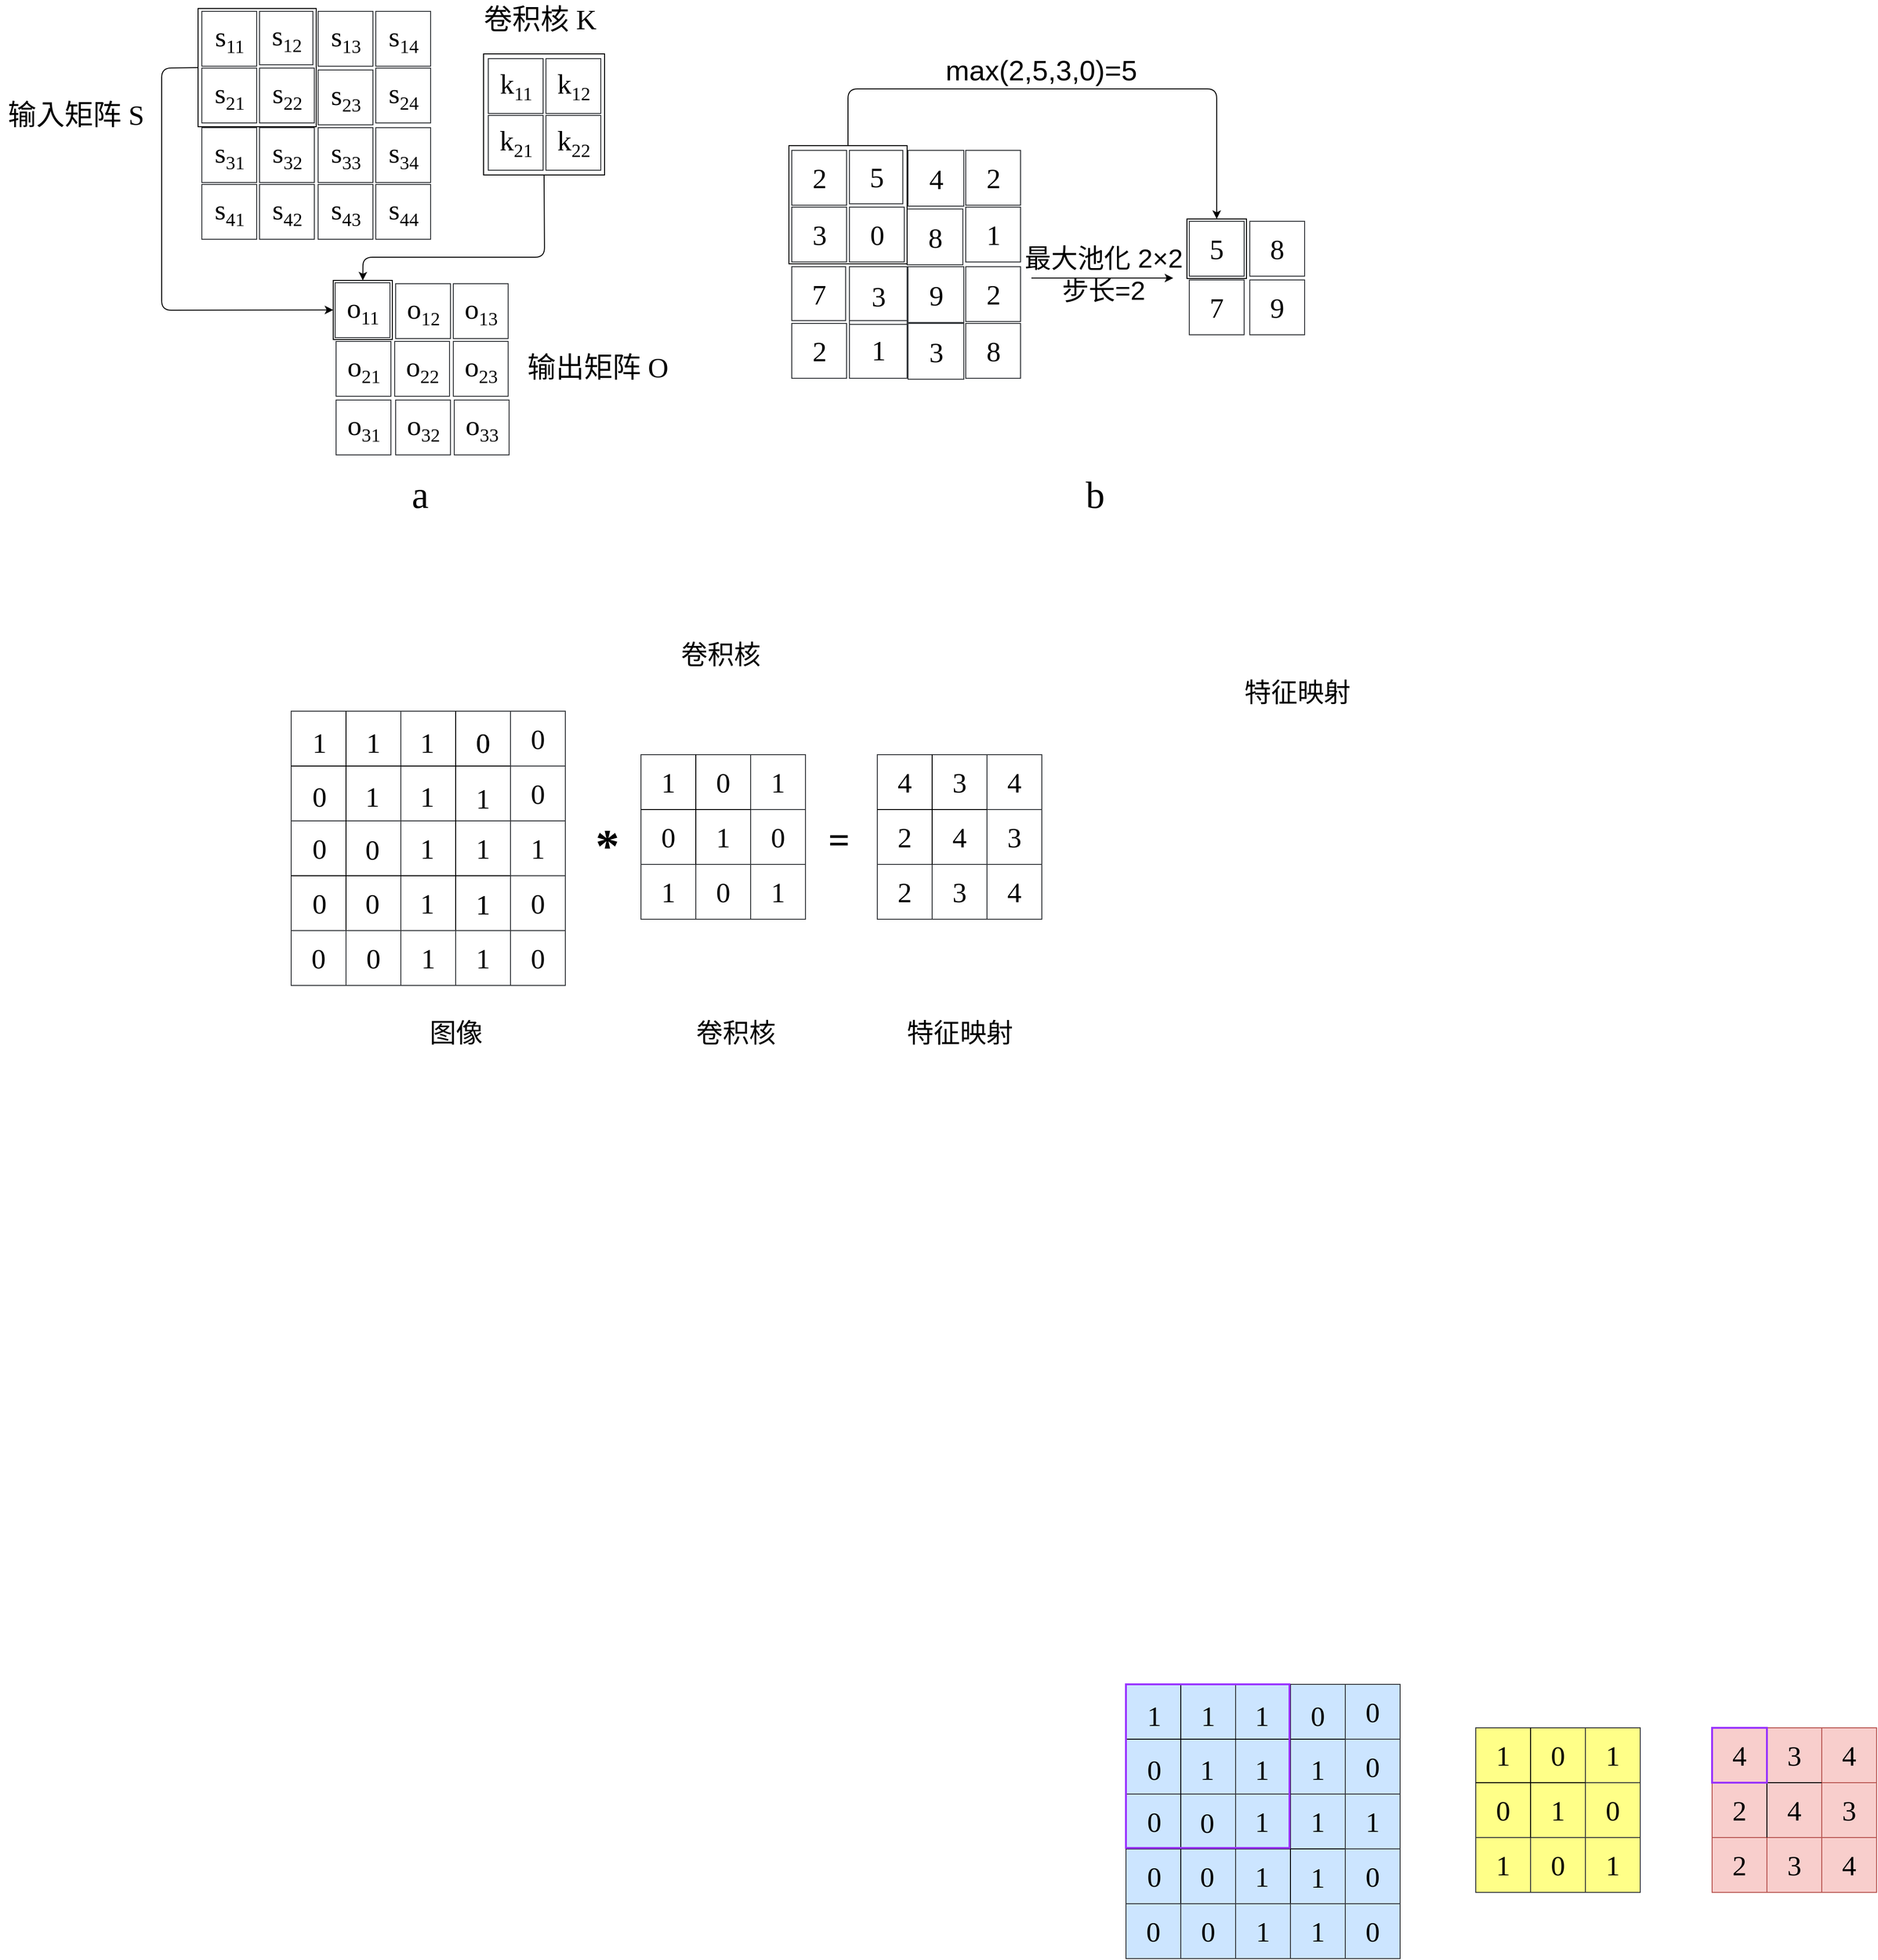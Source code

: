 <mxfile version="12.8.5" type="github">
  <diagram id="JtfpFRSSnTSALHeO8ptM" name="Page-1">
    <mxGraphModel dx="3307" dy="2455" grid="1" gridSize="10" guides="1" tooltips="1" connect="1" arrows="1" fold="1" page="1" pageScale="1" pageWidth="827" pageHeight="1169" math="0" shadow="0">
      <root>
        <mxCell id="0" />
        <mxCell id="1" parent="0" />
        <mxCell id="E94k6uw-H9_ipkAbO5sh-1" value="" style="whiteSpace=wrap;html=1;aspect=fixed;fillColor=#cce5ff;strokeColor=#36393d;fontSize=30;fontFamily=Times New Roman;" parent="1" vertex="1">
          <mxGeometry x="900" y="1029" width="116" height="116" as="geometry" />
        </mxCell>
        <mxCell id="E94k6uw-H9_ipkAbO5sh-2" value="" style="whiteSpace=wrap;html=1;aspect=fixed;fillColor=#cce5ff;strokeColor=#36393d;fontSize=30;fontFamily=Times New Roman;" parent="1" vertex="1">
          <mxGeometry x="1016" y="1029" width="116" height="116" as="geometry" />
        </mxCell>
        <mxCell id="E94k6uw-H9_ipkAbO5sh-3" value="" style="whiteSpace=wrap;html=1;aspect=fixed;fillColor=#cce5ff;strokeColor=#36393d;fontSize=30;fontFamily=Times New Roman;" parent="1" vertex="1">
          <mxGeometry x="900" y="1145" width="116" height="116" as="geometry" />
        </mxCell>
        <mxCell id="E94k6uw-H9_ipkAbO5sh-4" value="" style="whiteSpace=wrap;html=1;aspect=fixed;fillColor=#cce5ff;strokeColor=#36393d;fontSize=30;fontFamily=Times New Roman;" parent="1" vertex="1">
          <mxGeometry x="1016" y="1145" width="116" height="116" as="geometry" />
        </mxCell>
        <mxCell id="E94k6uw-H9_ipkAbO5sh-5" value="" style="endArrow=none;html=1;entryX=0;entryY=0.5;entryDx=0;entryDy=0;exitX=1;exitY=0.5;exitDx=0;exitDy=0;fontSize=30;fontFamily=Times New Roman;" parent="1" source="E94k6uw-H9_ipkAbO5sh-2" target="E94k6uw-H9_ipkAbO5sh-1" edge="1">
          <mxGeometry width="50" height="50" relative="1" as="geometry">
            <mxPoint x="730" y="1216" as="sourcePoint" />
            <mxPoint x="838" y="1165" as="targetPoint" />
          </mxGeometry>
        </mxCell>
        <mxCell id="E94k6uw-H9_ipkAbO5sh-6" value="" style="endArrow=none;html=1;entryX=0;entryY=0.5;entryDx=0;entryDy=0;exitX=1;exitY=0.5;exitDx=0;exitDy=0;fontSize=30;fontFamily=Times New Roman;" parent="1" source="E94k6uw-H9_ipkAbO5sh-4" target="E94k6uw-H9_ipkAbO5sh-3" edge="1">
          <mxGeometry width="50" height="50" relative="1" as="geometry">
            <mxPoint x="760" y="1305" as="sourcePoint" />
            <mxPoint x="840" y="1225" as="targetPoint" />
          </mxGeometry>
        </mxCell>
        <mxCell id="E94k6uw-H9_ipkAbO5sh-7" value="" style="endArrow=none;html=1;entryX=0.5;entryY=0;entryDx=0;entryDy=0;exitX=0.5;exitY=1;exitDx=0;exitDy=0;fontSize=30;fontFamily=Times New Roman;" parent="1" source="E94k6uw-H9_ipkAbO5sh-3" target="E94k6uw-H9_ipkAbO5sh-1" edge="1">
          <mxGeometry width="50" height="50" relative="1" as="geometry">
            <mxPoint x="690" y="1305" as="sourcePoint" />
            <mxPoint x="740" y="1255" as="targetPoint" />
          </mxGeometry>
        </mxCell>
        <mxCell id="E94k6uw-H9_ipkAbO5sh-8" value="" style="endArrow=none;html=1;entryX=0.5;entryY=0;entryDx=0;entryDy=0;exitX=0.5;exitY=1;exitDx=0;exitDy=0;fontSize=30;fontFamily=Times New Roman;" parent="1" source="E94k6uw-H9_ipkAbO5sh-4" target="E94k6uw-H9_ipkAbO5sh-2" edge="1">
          <mxGeometry width="50" height="50" relative="1" as="geometry">
            <mxPoint x="780" y="1405" as="sourcePoint" />
            <mxPoint x="830" y="1355" as="targetPoint" />
          </mxGeometry>
        </mxCell>
        <mxCell id="E94k6uw-H9_ipkAbO5sh-9" value="&lt;font style=&quot;font-size: 30px;&quot;&gt;1&lt;/font&gt;" style="text;html=1;strokeColor=none;fillColor=none;align=center;verticalAlign=middle;whiteSpace=wrap;rounded=0;fontSize=30;fontFamily=Times New Roman;" parent="1" vertex="1">
          <mxGeometry x="910" y="1045" width="40" height="34" as="geometry" />
        </mxCell>
        <mxCell id="E94k6uw-H9_ipkAbO5sh-10" value="&lt;font style=&quot;font-size: 30px;&quot;&gt;1&lt;/font&gt;" style="text;html=1;strokeColor=none;fillColor=none;align=center;verticalAlign=middle;whiteSpace=wrap;rounded=0;fontSize=30;fontFamily=Times New Roman;" parent="1" vertex="1">
          <mxGeometry x="967" y="1045" width="40" height="34" as="geometry" />
        </mxCell>
        <mxCell id="E94k6uw-H9_ipkAbO5sh-11" value="&lt;font style=&quot;font-size: 30px;&quot;&gt;1&lt;/font&gt;" style="text;html=1;strokeColor=none;fillColor=none;align=center;verticalAlign=middle;whiteSpace=wrap;rounded=0;fontSize=30;fontFamily=Times New Roman;" parent="1" vertex="1">
          <mxGeometry x="1024" y="1045" width="40" height="34" as="geometry" />
        </mxCell>
        <mxCell id="E94k6uw-H9_ipkAbO5sh-12" value="&lt;font style=&quot;font-size: 30px;&quot;&gt;0&lt;/font&gt;" style="text;html=1;strokeColor=none;fillColor=none;align=center;verticalAlign=middle;whiteSpace=wrap;rounded=0;fontSize=30;fontFamily=Times New Roman;" parent="1" vertex="1">
          <mxGeometry x="1083" y="1045" width="40" height="34" as="geometry" />
        </mxCell>
        <mxCell id="E94k6uw-H9_ipkAbO5sh-13" value="&lt;font style=&quot;font-size: 30px;&quot;&gt;0&lt;/font&gt;" style="text;html=1;strokeColor=none;fillColor=none;align=center;verticalAlign=middle;whiteSpace=wrap;rounded=0;fontSize=30;fontFamily=Times New Roman;" parent="1" vertex="1">
          <mxGeometry x="910" y="1102" width="40" height="34" as="geometry" />
        </mxCell>
        <mxCell id="E94k6uw-H9_ipkAbO5sh-14" value="&lt;font style=&quot;font-size: 30px;&quot;&gt;1&lt;/font&gt;" style="text;html=1;strokeColor=none;fillColor=none;align=center;verticalAlign=middle;whiteSpace=wrap;rounded=0;fontSize=30;fontFamily=Times New Roman;" parent="1" vertex="1">
          <mxGeometry x="966" y="1102" width="40" height="34" as="geometry" />
        </mxCell>
        <mxCell id="E94k6uw-H9_ipkAbO5sh-15" value="&lt;font style=&quot;font-size: 30px;&quot;&gt;1&lt;/font&gt;" style="text;html=1;strokeColor=none;fillColor=none;align=center;verticalAlign=middle;whiteSpace=wrap;rounded=0;fontSize=30;fontFamily=Times New Roman;" parent="1" vertex="1">
          <mxGeometry x="1024" y="1102" width="40" height="34" as="geometry" />
        </mxCell>
        <mxCell id="E94k6uw-H9_ipkAbO5sh-16" value="&lt;font style=&quot;font-size: 30px;&quot;&gt;0&lt;/font&gt;" style="text;html=1;strokeColor=none;fillColor=none;align=center;verticalAlign=middle;whiteSpace=wrap;rounded=0;fontSize=30;fontFamily=Times New Roman;" parent="1" vertex="1">
          <mxGeometry x="910" y="1157" width="40" height="34" as="geometry" />
        </mxCell>
        <mxCell id="E94k6uw-H9_ipkAbO5sh-17" value="&lt;font style=&quot;font-size: 30px;&quot;&gt;0&lt;/font&gt;" style="text;html=1;strokeColor=none;fillColor=none;align=center;verticalAlign=middle;whiteSpace=wrap;rounded=0;fontSize=30;fontFamily=Times New Roman;" parent="1" vertex="1">
          <mxGeometry x="966" y="1158" width="40" height="34" as="geometry" />
        </mxCell>
        <mxCell id="E94k6uw-H9_ipkAbO5sh-18" value="&lt;font style=&quot;font-size: 30px;&quot;&gt;1&lt;/font&gt;" style="text;html=1;strokeColor=none;fillColor=none;align=center;verticalAlign=middle;whiteSpace=wrap;rounded=0;fontSize=30;fontFamily=Times New Roman;" parent="1" vertex="1">
          <mxGeometry x="1024" y="1157" width="40" height="34" as="geometry" />
        </mxCell>
        <mxCell id="E94k6uw-H9_ipkAbO5sh-19" value="&lt;font style=&quot;font-size: 30px;&quot;&gt;1&lt;/font&gt;" style="text;html=1;strokeColor=none;fillColor=none;align=center;verticalAlign=middle;whiteSpace=wrap;rounded=0;fontSize=30;fontFamily=Times New Roman;" parent="1" vertex="1">
          <mxGeometry x="1083" y="1157" width="40" height="34" as="geometry" />
        </mxCell>
        <mxCell id="E94k6uw-H9_ipkAbO5sh-20" value="&lt;font style=&quot;font-size: 30px;&quot;&gt;0&lt;/font&gt;" style="text;html=1;strokeColor=none;fillColor=none;align=center;verticalAlign=middle;whiteSpace=wrap;rounded=0;fontSize=30;fontFamily=Times New Roman;" parent="1" vertex="1">
          <mxGeometry x="910" y="1215" width="40" height="34" as="geometry" />
        </mxCell>
        <mxCell id="E94k6uw-H9_ipkAbO5sh-21" value="&lt;font style=&quot;font-size: 30px;&quot;&gt;0&lt;/font&gt;" style="text;html=1;strokeColor=none;fillColor=none;align=center;verticalAlign=middle;whiteSpace=wrap;rounded=0;fontSize=30;fontFamily=Times New Roman;" parent="1" vertex="1">
          <mxGeometry x="966" y="1215" width="40" height="34" as="geometry" />
        </mxCell>
        <mxCell id="E94k6uw-H9_ipkAbO5sh-22" value="&lt;font style=&quot;font-size: 30px;&quot;&gt;1&lt;/font&gt;" style="text;html=1;strokeColor=none;fillColor=none;align=center;verticalAlign=middle;whiteSpace=wrap;rounded=0;fontSize=30;fontFamily=Times New Roman;" parent="1" vertex="1">
          <mxGeometry x="1024" y="1215" width="40" height="34" as="geometry" />
        </mxCell>
        <mxCell id="E94k6uw-H9_ipkAbO5sh-23" value="&lt;font style=&quot;font-size: 30px;&quot;&gt;1&lt;/font&gt;" style="text;html=1;strokeColor=none;fillColor=none;align=center;verticalAlign=middle;whiteSpace=wrap;rounded=0;fontSize=30;fontFamily=Times New Roman;" parent="1" vertex="1">
          <mxGeometry x="1083" y="1216" width="40" height="34" as="geometry" />
        </mxCell>
        <mxCell id="E94k6uw-H9_ipkAbO5sh-24" value="&lt;font style=&quot;font-size: 30px;&quot;&gt;1&lt;/font&gt;" style="text;html=1;strokeColor=none;fillColor=none;align=center;verticalAlign=middle;whiteSpace=wrap;rounded=0;fontSize=30;fontFamily=Times New Roman;" parent="1" vertex="1">
          <mxGeometry x="1083" y="1102" width="40" height="34" as="geometry" />
        </mxCell>
        <mxCell id="E94k6uw-H9_ipkAbO5sh-73" value="0" style="whiteSpace=wrap;html=1;aspect=fixed;fillColor=#cce5ff;strokeColor=#36393d;fontSize=30;fontFamily=Times New Roman;" parent="1" vertex="1">
          <mxGeometry x="1132" y="1029" width="58" height="58" as="geometry" />
        </mxCell>
        <mxCell id="E94k6uw-H9_ipkAbO5sh-74" value="0" style="whiteSpace=wrap;html=1;aspect=fixed;fillColor=#cce5ff;strokeColor=#36393d;fontSize=30;fontFamily=Times New Roman;" parent="1" vertex="1">
          <mxGeometry x="1132" y="1087" width="58" height="58" as="geometry" />
        </mxCell>
        <mxCell id="E94k6uw-H9_ipkAbO5sh-75" value="1" style="whiteSpace=wrap;html=1;aspect=fixed;fillColor=#cce5ff;strokeColor=#36393d;fontSize=30;fontFamily=Times New Roman;" parent="1" vertex="1">
          <mxGeometry x="1132" y="1145" width="58" height="58" as="geometry" />
        </mxCell>
        <mxCell id="E94k6uw-H9_ipkAbO5sh-76" value="0" style="whiteSpace=wrap;html=1;aspect=fixed;fillColor=#cce5ff;strokeColor=#36393d;fontSize=30;fontFamily=Times New Roman;" parent="1" vertex="1">
          <mxGeometry x="1132" y="1203" width="58" height="58" as="geometry" />
        </mxCell>
        <mxCell id="E94k6uw-H9_ipkAbO5sh-77" value="0" style="whiteSpace=wrap;html=1;aspect=fixed;fillColor=#cce5ff;strokeColor=#36393d;fontSize=30;fontFamily=Times New Roman;" parent="1" vertex="1">
          <mxGeometry x="900" y="1261" width="58" height="58" as="geometry" />
        </mxCell>
        <mxCell id="E94k6uw-H9_ipkAbO5sh-78" value="0" style="whiteSpace=wrap;html=1;aspect=fixed;fillColor=#cce5ff;strokeColor=#36393d;fontSize=30;fontFamily=Times New Roman;" parent="1" vertex="1">
          <mxGeometry x="958" y="1261" width="58" height="58" as="geometry" />
        </mxCell>
        <mxCell id="E94k6uw-H9_ipkAbO5sh-79" value="1" style="whiteSpace=wrap;html=1;aspect=fixed;fillColor=#cce5ff;strokeColor=#36393d;fontSize=30;fontFamily=Times New Roman;" parent="1" vertex="1">
          <mxGeometry x="1016" y="1261" width="58" height="58" as="geometry" />
        </mxCell>
        <mxCell id="E94k6uw-H9_ipkAbO5sh-80" value="1" style="whiteSpace=wrap;html=1;aspect=fixed;fillColor=#cce5ff;strokeColor=#36393d;fontSize=30;fontFamily=Times New Roman;" parent="1" vertex="1">
          <mxGeometry x="1074" y="1261" width="58" height="58" as="geometry" />
        </mxCell>
        <mxCell id="E94k6uw-H9_ipkAbO5sh-81" value="0" style="whiteSpace=wrap;html=1;aspect=fixed;fillColor=#cce5ff;strokeColor=#36393d;fontSize=30;fontFamily=Times New Roman;" parent="1" vertex="1">
          <mxGeometry x="1132" y="1261" width="58" height="58" as="geometry" />
        </mxCell>
        <mxCell id="E94k6uw-H9_ipkAbO5sh-83" value="" style="whiteSpace=wrap;html=1;aspect=fixed;fillColor=#ffff88;strokeColor=#36393d;fontSize=30;fontFamily=Times New Roman;" parent="1" vertex="1">
          <mxGeometry x="1270" y="1075" width="116" height="116" as="geometry" />
        </mxCell>
        <mxCell id="E94k6uw-H9_ipkAbO5sh-88" value="1" style="whiteSpace=wrap;html=1;aspect=fixed;fillColor=#ffff88;strokeColor=#36393d;fontSize=30;fontFamily=Times New Roman;" parent="1" vertex="1">
          <mxGeometry x="1386" y="1075" width="58" height="58" as="geometry" />
        </mxCell>
        <mxCell id="E94k6uw-H9_ipkAbO5sh-89" value="0" style="whiteSpace=wrap;html=1;aspect=fixed;fillColor=#ffff88;strokeColor=#36393d;fontSize=30;fontFamily=Times New Roman;" parent="1" vertex="1">
          <mxGeometry x="1386" y="1133" width="58" height="58" as="geometry" />
        </mxCell>
        <mxCell id="E94k6uw-H9_ipkAbO5sh-90" value="1" style="whiteSpace=wrap;html=1;aspect=fixed;fillColor=#ffff88;strokeColor=#36393d;fontSize=30;fontFamily=Times New Roman;" parent="1" vertex="1">
          <mxGeometry x="1270" y="1191" width="58" height="58" as="geometry" />
        </mxCell>
        <mxCell id="E94k6uw-H9_ipkAbO5sh-91" value="0" style="whiteSpace=wrap;html=1;aspect=fixed;fillColor=#ffff88;strokeColor=#36393d;fontSize=30;fontFamily=Times New Roman;" parent="1" vertex="1">
          <mxGeometry x="1328" y="1191" width="58" height="58" as="geometry" />
        </mxCell>
        <mxCell id="E94k6uw-H9_ipkAbO5sh-92" value="1" style="whiteSpace=wrap;html=1;aspect=fixed;fillColor=#ffff88;strokeColor=#36393d;fontSize=30;fontFamily=Times New Roman;" parent="1" vertex="1">
          <mxGeometry x="1386" y="1191" width="58" height="58" as="geometry" />
        </mxCell>
        <mxCell id="E94k6uw-H9_ipkAbO5sh-93" value="" style="endArrow=none;html=1;fontSize=30;exitX=0;exitY=0.5;exitDx=0;exitDy=0;entryX=1;entryY=0.5;entryDx=0;entryDy=0;fontFamily=Times New Roman;" parent="1" source="E94k6uw-H9_ipkAbO5sh-83" target="E94k6uw-H9_ipkAbO5sh-83" edge="1">
          <mxGeometry width="50" height="50" relative="1" as="geometry">
            <mxPoint x="1310" y="1037" as="sourcePoint" />
            <mxPoint x="1360" y="987" as="targetPoint" />
          </mxGeometry>
        </mxCell>
        <mxCell id="E94k6uw-H9_ipkAbO5sh-94" value="" style="endArrow=none;html=1;fontSize=30;exitX=0.5;exitY=0;exitDx=0;exitDy=0;entryX=0.5;entryY=1;entryDx=0;entryDy=0;fontFamily=Times New Roman;" parent="1" source="E94k6uw-H9_ipkAbO5sh-83" target="E94k6uw-H9_ipkAbO5sh-83" edge="1">
          <mxGeometry width="50" height="50" relative="1" as="geometry">
            <mxPoint x="1310" y="1017" as="sourcePoint" />
            <mxPoint x="1360" y="967" as="targetPoint" />
          </mxGeometry>
        </mxCell>
        <mxCell id="E94k6uw-H9_ipkAbO5sh-95" value="1" style="text;html=1;strokeColor=none;fillColor=none;align=center;verticalAlign=middle;whiteSpace=wrap;rounded=0;fontSize=30;fontFamily=Times New Roman;" parent="1" vertex="1">
          <mxGeometry x="1279" y="1094" width="40" height="20" as="geometry" />
        </mxCell>
        <mxCell id="E94k6uw-H9_ipkAbO5sh-96" value="0" style="text;html=1;strokeColor=none;fillColor=none;align=center;verticalAlign=middle;whiteSpace=wrap;rounded=0;fontSize=30;fontFamily=Times New Roman;" parent="1" vertex="1">
          <mxGeometry x="1337" y="1094" width="40" height="20" as="geometry" />
        </mxCell>
        <mxCell id="E94k6uw-H9_ipkAbO5sh-97" value="0" style="text;html=1;strokeColor=none;fillColor=none;align=center;verticalAlign=middle;whiteSpace=wrap;rounded=0;fontSize=30;fontFamily=Times New Roman;" parent="1" vertex="1">
          <mxGeometry x="1279" y="1152" width="40" height="20" as="geometry" />
        </mxCell>
        <mxCell id="E94k6uw-H9_ipkAbO5sh-98" value="1" style="text;html=1;strokeColor=none;fillColor=none;align=center;verticalAlign=middle;whiteSpace=wrap;rounded=0;fontSize=30;fontFamily=Times New Roman;" parent="1" vertex="1">
          <mxGeometry x="1337" y="1152" width="40" height="20" as="geometry" />
        </mxCell>
        <mxCell id="E94k6uw-H9_ipkAbO5sh-99" value="" style="whiteSpace=wrap;html=1;aspect=fixed;fillColor=#f8cecc;strokeColor=#b85450;fontSize=30;fontFamily=Times New Roman;" parent="1" vertex="1">
          <mxGeometry x="1520" y="1075" width="116" height="116" as="geometry" />
        </mxCell>
        <mxCell id="E94k6uw-H9_ipkAbO5sh-100" value="4" style="whiteSpace=wrap;html=1;aspect=fixed;fillColor=#f8cecc;strokeColor=#b85450;fontSize=30;fontFamily=Times New Roman;" parent="1" vertex="1">
          <mxGeometry x="1636" y="1075" width="58" height="58" as="geometry" />
        </mxCell>
        <mxCell id="E94k6uw-H9_ipkAbO5sh-101" value="3" style="whiteSpace=wrap;html=1;aspect=fixed;fillColor=#f8cecc;strokeColor=#b85450;fontSize=30;fontFamily=Times New Roman;" parent="1" vertex="1">
          <mxGeometry x="1636" y="1133" width="58" height="58" as="geometry" />
        </mxCell>
        <mxCell id="E94k6uw-H9_ipkAbO5sh-102" value="2" style="whiteSpace=wrap;html=1;aspect=fixed;fillColor=#f8cecc;strokeColor=#b85450;fontSize=30;fontFamily=Times New Roman;" parent="1" vertex="1">
          <mxGeometry x="1520" y="1191" width="58" height="58" as="geometry" />
        </mxCell>
        <mxCell id="E94k6uw-H9_ipkAbO5sh-103" value="3" style="whiteSpace=wrap;html=1;aspect=fixed;fillColor=#f8cecc;strokeColor=#b85450;fontSize=30;fontFamily=Times New Roman;" parent="1" vertex="1">
          <mxGeometry x="1578" y="1191" width="58" height="58" as="geometry" />
        </mxCell>
        <mxCell id="E94k6uw-H9_ipkAbO5sh-104" value="4" style="whiteSpace=wrap;html=1;aspect=fixed;fillColor=#f8cecc;strokeColor=#b85450;fontSize=30;fontFamily=Times New Roman;" parent="1" vertex="1">
          <mxGeometry x="1636" y="1191" width="58" height="58" as="geometry" />
        </mxCell>
        <mxCell id="E94k6uw-H9_ipkAbO5sh-105" value="" style="endArrow=none;html=1;fontSize=30;exitX=0;exitY=0.5;exitDx=0;exitDy=0;entryX=1;entryY=0.5;entryDx=0;entryDy=0;fontFamily=Times New Roman;" parent="1" source="E94k6uw-H9_ipkAbO5sh-99" target="E94k6uw-H9_ipkAbO5sh-99" edge="1">
          <mxGeometry width="50" height="50" relative="1" as="geometry">
            <mxPoint x="1560" y="1037" as="sourcePoint" />
            <mxPoint x="1610" y="987" as="targetPoint" />
          </mxGeometry>
        </mxCell>
        <mxCell id="E94k6uw-H9_ipkAbO5sh-106" value="" style="endArrow=none;html=1;fontSize=30;exitX=0.5;exitY=0;exitDx=0;exitDy=0;entryX=0.5;entryY=1;entryDx=0;entryDy=0;fontFamily=Times New Roman;" parent="1" source="E94k6uw-H9_ipkAbO5sh-99" target="E94k6uw-H9_ipkAbO5sh-99" edge="1">
          <mxGeometry width="50" height="50" relative="1" as="geometry">
            <mxPoint x="1560" y="1017" as="sourcePoint" />
            <mxPoint x="1610" y="967" as="targetPoint" />
          </mxGeometry>
        </mxCell>
        <mxCell id="E94k6uw-H9_ipkAbO5sh-107" value="4" style="text;html=1;strokeColor=none;fillColor=none;align=center;verticalAlign=middle;whiteSpace=wrap;rounded=0;fontSize=30;fontFamily=Times New Roman;" parent="1" vertex="1">
          <mxGeometry x="1529" y="1094" width="40" height="20" as="geometry" />
        </mxCell>
        <mxCell id="E94k6uw-H9_ipkAbO5sh-108" value="3" style="text;html=1;strokeColor=none;fillColor=none;align=center;verticalAlign=middle;whiteSpace=wrap;rounded=0;fontSize=30;fontFamily=Times New Roman;" parent="1" vertex="1">
          <mxGeometry x="1587" y="1094" width="40" height="20" as="geometry" />
        </mxCell>
        <mxCell id="E94k6uw-H9_ipkAbO5sh-109" value="2" style="text;html=1;strokeColor=none;fillColor=none;align=center;verticalAlign=middle;whiteSpace=wrap;rounded=0;fontSize=30;fontFamily=Times New Roman;" parent="1" vertex="1">
          <mxGeometry x="1529" y="1152" width="40" height="20" as="geometry" />
        </mxCell>
        <mxCell id="E94k6uw-H9_ipkAbO5sh-110" value="4" style="text;html=1;strokeColor=none;fillColor=none;align=center;verticalAlign=middle;whiteSpace=wrap;rounded=0;fontSize=30;fontFamily=Times New Roman;" parent="1" vertex="1">
          <mxGeometry x="1587" y="1152" width="40" height="20" as="geometry" />
        </mxCell>
        <mxCell id="E94k6uw-H9_ipkAbO5sh-111" value="" style="whiteSpace=wrap;html=1;aspect=fixed;fontSize=30;fillColor=none;strokeColor=#9933FF;rounded=0;shadow=0;glass=0;comic=0;strokeWidth=2;fontFamily=Times New Roman;" parent="1" vertex="1">
          <mxGeometry x="900" y="1029" width="173" height="173" as="geometry" />
        </mxCell>
        <mxCell id="E94k6uw-H9_ipkAbO5sh-112" value="" style="whiteSpace=wrap;html=1;aspect=fixed;strokeColor=#9933FF;fillColor=none;fontSize=30;strokeWidth=2;fontFamily=Times New Roman;" parent="1" vertex="1">
          <mxGeometry x="1520" y="1075" width="58" height="58" as="geometry" />
        </mxCell>
        <mxCell id="FGZM0DmefXxOjNKaWH-8-1" value="" style="whiteSpace=wrap;html=1;aspect=fixed;fillColor=none;strokeColor=#36393d;fontSize=30;fontFamily=Times New Roman;" parent="1" vertex="1">
          <mxGeometry x="17" width="116" height="116" as="geometry" />
        </mxCell>
        <mxCell id="FGZM0DmefXxOjNKaWH-8-2" value="" style="whiteSpace=wrap;html=1;aspect=fixed;fillColor=none;strokeColor=#36393d;fontSize=30;fontFamily=Times New Roman;" parent="1" vertex="1">
          <mxGeometry x="133" width="116" height="116" as="geometry" />
        </mxCell>
        <mxCell id="FGZM0DmefXxOjNKaWH-8-3" value="" style="whiteSpace=wrap;html=1;aspect=fixed;fillColor=none;strokeColor=#36393d;fontSize=30;fontFamily=Times New Roman;" parent="1" vertex="1">
          <mxGeometry x="17" y="116" width="116" height="116" as="geometry" />
        </mxCell>
        <mxCell id="FGZM0DmefXxOjNKaWH-8-4" value="" style="whiteSpace=wrap;html=1;aspect=fixed;fillColor=none;strokeColor=#36393d;fontSize=30;fontFamily=Times New Roman;" parent="1" vertex="1">
          <mxGeometry x="133" y="116" width="116" height="116" as="geometry" />
        </mxCell>
        <mxCell id="FGZM0DmefXxOjNKaWH-8-5" value="" style="endArrow=none;html=1;entryX=0;entryY=0.5;entryDx=0;entryDy=0;exitX=1;exitY=0.5;exitDx=0;exitDy=0;fontSize=30;fontFamily=Times New Roman;" parent="1" source="FGZM0DmefXxOjNKaWH-8-2" target="FGZM0DmefXxOjNKaWH-8-1" edge="1">
          <mxGeometry width="50" height="50" relative="1" as="geometry">
            <mxPoint x="-153" y="187" as="sourcePoint" />
            <mxPoint x="-45" y="136" as="targetPoint" />
          </mxGeometry>
        </mxCell>
        <mxCell id="FGZM0DmefXxOjNKaWH-8-6" value="" style="endArrow=none;html=1;entryX=0;entryY=0.5;entryDx=0;entryDy=0;exitX=1;exitY=0.5;exitDx=0;exitDy=0;fontSize=30;fontFamily=Times New Roman;" parent="1" source="FGZM0DmefXxOjNKaWH-8-4" target="FGZM0DmefXxOjNKaWH-8-3" edge="1">
          <mxGeometry width="50" height="50" relative="1" as="geometry">
            <mxPoint x="-123" y="276" as="sourcePoint" />
            <mxPoint x="-43" y="196" as="targetPoint" />
          </mxGeometry>
        </mxCell>
        <mxCell id="FGZM0DmefXxOjNKaWH-8-7" value="" style="endArrow=none;html=1;entryX=0.5;entryY=0;entryDx=0;entryDy=0;exitX=0.5;exitY=1;exitDx=0;exitDy=0;fontSize=30;fontFamily=Times New Roman;" parent="1" source="FGZM0DmefXxOjNKaWH-8-3" target="FGZM0DmefXxOjNKaWH-8-1" edge="1">
          <mxGeometry width="50" height="50" relative="1" as="geometry">
            <mxPoint x="-193" y="276" as="sourcePoint" />
            <mxPoint x="-143" y="226" as="targetPoint" />
          </mxGeometry>
        </mxCell>
        <mxCell id="FGZM0DmefXxOjNKaWH-8-8" value="" style="endArrow=none;html=1;entryX=0.5;entryY=0;entryDx=0;entryDy=0;exitX=0.5;exitY=1;exitDx=0;exitDy=0;fontSize=30;fontFamily=Times New Roman;" parent="1" source="FGZM0DmefXxOjNKaWH-8-4" target="FGZM0DmefXxOjNKaWH-8-2" edge="1">
          <mxGeometry width="50" height="50" relative="1" as="geometry">
            <mxPoint x="-103" y="376" as="sourcePoint" />
            <mxPoint x="-53" y="326" as="targetPoint" />
          </mxGeometry>
        </mxCell>
        <mxCell id="FGZM0DmefXxOjNKaWH-8-9" value="&lt;font style=&quot;font-size: 30px;&quot;&gt;1&lt;/font&gt;" style="text;html=1;strokeColor=none;fillColor=none;align=center;verticalAlign=middle;whiteSpace=wrap;rounded=0;fontSize=30;fontFamily=Times New Roman;" parent="1" vertex="1">
          <mxGeometry x="27" y="16" width="40" height="34" as="geometry" />
        </mxCell>
        <mxCell id="FGZM0DmefXxOjNKaWH-8-10" value="&lt;font style=&quot;font-size: 30px;&quot;&gt;1&lt;/font&gt;" style="text;html=1;strokeColor=none;fillColor=none;align=center;verticalAlign=middle;whiteSpace=wrap;rounded=0;fontSize=30;fontFamily=Times New Roman;" parent="1" vertex="1">
          <mxGeometry x="84" y="16" width="40" height="34" as="geometry" />
        </mxCell>
        <mxCell id="FGZM0DmefXxOjNKaWH-8-11" value="&lt;font style=&quot;font-size: 30px;&quot;&gt;1&lt;/font&gt;" style="text;html=1;strokeColor=none;fillColor=none;align=center;verticalAlign=middle;whiteSpace=wrap;rounded=0;fontSize=30;fontFamily=Times New Roman;" parent="1" vertex="1">
          <mxGeometry x="141" y="16" width="40" height="34" as="geometry" />
        </mxCell>
        <mxCell id="FGZM0DmefXxOjNKaWH-8-12" value="&lt;font style=&quot;font-size: 30px;&quot;&gt;0&lt;/font&gt;" style="text;html=1;strokeColor=none;fillColor=none;align=center;verticalAlign=middle;whiteSpace=wrap;rounded=0;fontSize=30;fontFamily=Times New Roman;" parent="1" vertex="1">
          <mxGeometry x="200" y="16" width="40" height="34" as="geometry" />
        </mxCell>
        <mxCell id="FGZM0DmefXxOjNKaWH-8-13" value="&lt;font style=&quot;font-size: 30px;&quot;&gt;0&lt;/font&gt;" style="text;html=1;strokeColor=none;fillColor=none;align=center;verticalAlign=middle;whiteSpace=wrap;rounded=0;fontSize=30;fontFamily=Times New Roman;" parent="1" vertex="1">
          <mxGeometry x="27" y="73" width="40" height="34" as="geometry" />
        </mxCell>
        <mxCell id="FGZM0DmefXxOjNKaWH-8-14" value="&lt;font style=&quot;font-size: 30px;&quot;&gt;1&lt;/font&gt;" style="text;html=1;strokeColor=none;fillColor=none;align=center;verticalAlign=middle;whiteSpace=wrap;rounded=0;fontSize=30;fontFamily=Times New Roman;" parent="1" vertex="1">
          <mxGeometry x="83" y="73" width="40" height="34" as="geometry" />
        </mxCell>
        <mxCell id="FGZM0DmefXxOjNKaWH-8-15" value="&lt;font style=&quot;font-size: 30px;&quot;&gt;1&lt;/font&gt;" style="text;html=1;strokeColor=none;fillColor=none;align=center;verticalAlign=middle;whiteSpace=wrap;rounded=0;fontSize=30;fontFamily=Times New Roman;" parent="1" vertex="1">
          <mxGeometry x="141" y="73" width="40" height="34" as="geometry" />
        </mxCell>
        <mxCell id="FGZM0DmefXxOjNKaWH-8-16" value="&lt;font style=&quot;font-size: 30px;&quot;&gt;0&lt;/font&gt;" style="text;html=1;strokeColor=none;fillColor=none;align=center;verticalAlign=middle;whiteSpace=wrap;rounded=0;fontSize=30;fontFamily=Times New Roman;" parent="1" vertex="1">
          <mxGeometry x="27" y="128" width="40" height="34" as="geometry" />
        </mxCell>
        <mxCell id="FGZM0DmefXxOjNKaWH-8-17" value="&lt;font style=&quot;font-size: 30px;&quot;&gt;0&lt;/font&gt;" style="text;html=1;strokeColor=none;fillColor=none;align=center;verticalAlign=middle;whiteSpace=wrap;rounded=0;fontSize=30;fontFamily=Times New Roman;" parent="1" vertex="1">
          <mxGeometry x="83" y="129" width="40" height="34" as="geometry" />
        </mxCell>
        <mxCell id="FGZM0DmefXxOjNKaWH-8-18" value="&lt;font style=&quot;font-size: 30px;&quot;&gt;1&lt;/font&gt;" style="text;html=1;strokeColor=none;fillColor=none;align=center;verticalAlign=middle;whiteSpace=wrap;rounded=0;fontSize=30;fontFamily=Times New Roman;" parent="1" vertex="1">
          <mxGeometry x="141" y="128" width="40" height="34" as="geometry" />
        </mxCell>
        <mxCell id="FGZM0DmefXxOjNKaWH-8-19" value="&lt;font style=&quot;font-size: 30px;&quot;&gt;1&lt;/font&gt;" style="text;html=1;strokeColor=none;fillColor=none;align=center;verticalAlign=middle;whiteSpace=wrap;rounded=0;fontSize=30;fontFamily=Times New Roman;" parent="1" vertex="1">
          <mxGeometry x="200" y="128" width="40" height="34" as="geometry" />
        </mxCell>
        <mxCell id="FGZM0DmefXxOjNKaWH-8-20" value="&lt;font style=&quot;font-size: 30px;&quot;&gt;0&lt;/font&gt;" style="text;html=1;strokeColor=none;fillColor=none;align=center;verticalAlign=middle;whiteSpace=wrap;rounded=0;fontSize=30;fontFamily=Times New Roman;" parent="1" vertex="1">
          <mxGeometry x="27" y="186" width="40" height="34" as="geometry" />
        </mxCell>
        <mxCell id="FGZM0DmefXxOjNKaWH-8-21" value="&lt;font style=&quot;font-size: 30px;&quot;&gt;0&lt;/font&gt;" style="text;html=1;strokeColor=none;fillColor=none;align=center;verticalAlign=middle;whiteSpace=wrap;rounded=0;fontSize=30;fontFamily=Times New Roman;" parent="1" vertex="1">
          <mxGeometry x="83" y="186" width="40" height="34" as="geometry" />
        </mxCell>
        <mxCell id="FGZM0DmefXxOjNKaWH-8-22" value="&lt;font style=&quot;font-size: 30px;&quot;&gt;1&lt;/font&gt;" style="text;html=1;strokeColor=none;fillColor=none;align=center;verticalAlign=middle;whiteSpace=wrap;rounded=0;fontSize=30;fontFamily=Times New Roman;" parent="1" vertex="1">
          <mxGeometry x="141" y="186" width="40" height="34" as="geometry" />
        </mxCell>
        <mxCell id="FGZM0DmefXxOjNKaWH-8-23" value="&lt;font style=&quot;font-size: 30px;&quot;&gt;1&lt;/font&gt;" style="text;html=1;strokeColor=none;fillColor=none;align=center;verticalAlign=middle;whiteSpace=wrap;rounded=0;fontSize=30;fontFamily=Times New Roman;" parent="1" vertex="1">
          <mxGeometry x="200" y="187" width="40" height="34" as="geometry" />
        </mxCell>
        <mxCell id="FGZM0DmefXxOjNKaWH-8-24" value="&lt;font style=&quot;font-size: 30px;&quot;&gt;1&lt;/font&gt;" style="text;html=1;strokeColor=none;fillColor=none;align=center;verticalAlign=middle;whiteSpace=wrap;rounded=0;fontSize=30;fontFamily=Times New Roman;" parent="1" vertex="1">
          <mxGeometry x="200" y="73" width="40" height="37" as="geometry" />
        </mxCell>
        <mxCell id="FGZM0DmefXxOjNKaWH-8-25" value="0" style="whiteSpace=wrap;html=1;aspect=fixed;fillColor=none;strokeColor=#36393d;fontSize=30;fontFamily=Times New Roman;" parent="1" vertex="1">
          <mxGeometry x="249" width="58" height="58" as="geometry" />
        </mxCell>
        <mxCell id="FGZM0DmefXxOjNKaWH-8-26" value="0" style="whiteSpace=wrap;html=1;aspect=fixed;fillColor=none;strokeColor=#36393d;fontSize=30;fontFamily=Times New Roman;" parent="1" vertex="1">
          <mxGeometry x="249" y="58" width="58" height="58" as="geometry" />
        </mxCell>
        <mxCell id="FGZM0DmefXxOjNKaWH-8-27" value="1" style="whiteSpace=wrap;html=1;aspect=fixed;fillColor=none;strokeColor=#36393d;fontSize=30;fontFamily=Times New Roman;" parent="1" vertex="1">
          <mxGeometry x="249" y="116" width="58" height="58" as="geometry" />
        </mxCell>
        <mxCell id="FGZM0DmefXxOjNKaWH-8-28" value="0" style="whiteSpace=wrap;html=1;aspect=fixed;fillColor=none;strokeColor=#36393d;fontSize=30;fontFamily=Times New Roman;" parent="1" vertex="1">
          <mxGeometry x="249" y="174" width="58" height="58" as="geometry" />
        </mxCell>
        <mxCell id="FGZM0DmefXxOjNKaWH-8-29" value="0" style="whiteSpace=wrap;html=1;aspect=fixed;fillColor=none;strokeColor=#36393d;fontSize=30;fontFamily=Times New Roman;" parent="1" vertex="1">
          <mxGeometry x="17" y="232" width="58" height="58" as="geometry" />
        </mxCell>
        <mxCell id="FGZM0DmefXxOjNKaWH-8-30" value="0" style="whiteSpace=wrap;html=1;aspect=fixed;fillColor=none;strokeColor=#36393d;fontSize=30;fontFamily=Times New Roman;" parent="1" vertex="1">
          <mxGeometry x="75" y="232" width="58" height="58" as="geometry" />
        </mxCell>
        <mxCell id="FGZM0DmefXxOjNKaWH-8-31" value="1" style="whiteSpace=wrap;html=1;aspect=fixed;fillColor=none;strokeColor=#36393d;fontSize=30;fontFamily=Times New Roman;" parent="1" vertex="1">
          <mxGeometry x="133" y="232" width="58" height="58" as="geometry" />
        </mxCell>
        <mxCell id="FGZM0DmefXxOjNKaWH-8-32" value="1" style="whiteSpace=wrap;html=1;aspect=fixed;fillColor=none;strokeColor=#36393d;fontSize=30;fontFamily=Times New Roman;" parent="1" vertex="1">
          <mxGeometry x="191" y="232" width="58" height="58" as="geometry" />
        </mxCell>
        <mxCell id="FGZM0DmefXxOjNKaWH-8-33" value="0" style="whiteSpace=wrap;html=1;aspect=fixed;fillColor=none;strokeColor=#36393d;fontSize=30;fontFamily=Times New Roman;" parent="1" vertex="1">
          <mxGeometry x="249" y="232" width="58" height="58" as="geometry" />
        </mxCell>
        <mxCell id="FGZM0DmefXxOjNKaWH-8-34" value="" style="whiteSpace=wrap;html=1;aspect=fixed;fillColor=none;strokeColor=#36393d;fontSize=30;fontFamily=Times New Roman;" parent="1" vertex="1">
          <mxGeometry x="387" y="46" width="116" height="116" as="geometry" />
        </mxCell>
        <mxCell id="FGZM0DmefXxOjNKaWH-8-35" value="1" style="whiteSpace=wrap;html=1;aspect=fixed;fillColor=none;strokeColor=#36393d;fontSize=30;fontFamily=Times New Roman;" parent="1" vertex="1">
          <mxGeometry x="503" y="46" width="58" height="58" as="geometry" />
        </mxCell>
        <mxCell id="FGZM0DmefXxOjNKaWH-8-36" value="0" style="whiteSpace=wrap;html=1;aspect=fixed;fillColor=none;strokeColor=#36393d;fontSize=30;fontFamily=Times New Roman;" parent="1" vertex="1">
          <mxGeometry x="503" y="104" width="58" height="58" as="geometry" />
        </mxCell>
        <mxCell id="FGZM0DmefXxOjNKaWH-8-37" value="1" style="whiteSpace=wrap;html=1;aspect=fixed;fillColor=none;strokeColor=#36393d;fontSize=30;fontFamily=Times New Roman;" parent="1" vertex="1">
          <mxGeometry x="387" y="162" width="58" height="58" as="geometry" />
        </mxCell>
        <mxCell id="FGZM0DmefXxOjNKaWH-8-38" value="0" style="whiteSpace=wrap;html=1;aspect=fixed;fillColor=none;strokeColor=#36393d;fontSize=30;fontFamily=Times New Roman;" parent="1" vertex="1">
          <mxGeometry x="445" y="162" width="58" height="58" as="geometry" />
        </mxCell>
        <mxCell id="FGZM0DmefXxOjNKaWH-8-39" value="1" style="whiteSpace=wrap;html=1;aspect=fixed;fillColor=none;strokeColor=#36393d;fontSize=30;fontFamily=Times New Roman;" parent="1" vertex="1">
          <mxGeometry x="503" y="162" width="58" height="58" as="geometry" />
        </mxCell>
        <mxCell id="FGZM0DmefXxOjNKaWH-8-40" value="" style="endArrow=none;html=1;fontSize=30;exitX=0;exitY=0.5;exitDx=0;exitDy=0;entryX=1;entryY=0.5;entryDx=0;entryDy=0;fontFamily=Times New Roman;" parent="1" source="FGZM0DmefXxOjNKaWH-8-34" target="FGZM0DmefXxOjNKaWH-8-34" edge="1">
          <mxGeometry width="50" height="50" relative="1" as="geometry">
            <mxPoint x="427" y="8" as="sourcePoint" />
            <mxPoint x="477" y="-42" as="targetPoint" />
          </mxGeometry>
        </mxCell>
        <mxCell id="FGZM0DmefXxOjNKaWH-8-41" value="" style="endArrow=none;html=1;fontSize=30;exitX=0.5;exitY=0;exitDx=0;exitDy=0;entryX=0.5;entryY=1;entryDx=0;entryDy=0;fontFamily=Times New Roman;" parent="1" source="FGZM0DmefXxOjNKaWH-8-34" target="FGZM0DmefXxOjNKaWH-8-34" edge="1">
          <mxGeometry width="50" height="50" relative="1" as="geometry">
            <mxPoint x="427" y="-12" as="sourcePoint" />
            <mxPoint x="477" y="-62" as="targetPoint" />
          </mxGeometry>
        </mxCell>
        <mxCell id="FGZM0DmefXxOjNKaWH-8-42" value="1" style="text;html=1;strokeColor=none;fillColor=none;align=center;verticalAlign=middle;whiteSpace=wrap;rounded=0;fontSize=30;fontFamily=Times New Roman;" parent="1" vertex="1">
          <mxGeometry x="396" y="65" width="40" height="20" as="geometry" />
        </mxCell>
        <mxCell id="FGZM0DmefXxOjNKaWH-8-43" value="0" style="text;html=1;strokeColor=none;fillColor=none;align=center;verticalAlign=middle;whiteSpace=wrap;rounded=0;fontSize=30;fontFamily=Times New Roman;" parent="1" vertex="1">
          <mxGeometry x="454" y="65" width="40" height="20" as="geometry" />
        </mxCell>
        <mxCell id="FGZM0DmefXxOjNKaWH-8-44" value="0" style="text;html=1;strokeColor=none;fillColor=none;align=center;verticalAlign=middle;whiteSpace=wrap;rounded=0;fontSize=30;fontFamily=Times New Roman;" parent="1" vertex="1">
          <mxGeometry x="396" y="123" width="40" height="20" as="geometry" />
        </mxCell>
        <mxCell id="FGZM0DmefXxOjNKaWH-8-45" value="1" style="text;html=1;strokeColor=none;fillColor=none;align=center;verticalAlign=middle;whiteSpace=wrap;rounded=0;fontSize=30;fontFamily=Times New Roman;" parent="1" vertex="1">
          <mxGeometry x="454" y="123" width="40" height="20" as="geometry" />
        </mxCell>
        <mxCell id="FGZM0DmefXxOjNKaWH-8-53" value="" style="endArrow=none;html=1;fontSize=30;exitX=0.5;exitY=0;exitDx=0;exitDy=0;entryX=0.5;entryY=1;entryDx=0;entryDy=0;strokeColor=none;fontFamily=Times New Roman;" parent="1" edge="1">
          <mxGeometry width="50" height="50" relative="1" as="geometry">
            <mxPoint x="1488" y="1000" as="sourcePoint" />
            <mxPoint x="1488" y="1116" as="targetPoint" />
          </mxGeometry>
        </mxCell>
        <mxCell id="FGZM0DmefXxOjNKaWH-8-63" value="&lt;font style=&quot;font-size: 30px;&quot;&gt;1&lt;/font&gt;" style="text;html=1;strokeColor=none;fillColor=none;align=center;verticalAlign=middle;whiteSpace=wrap;rounded=0;fontSize=30;fontFamily=Times New Roman;" parent="1" vertex="1">
          <mxGeometry x="200" y="187" width="40" height="34" as="geometry" />
        </mxCell>
        <mxCell id="FGZM0DmefXxOjNKaWH-8-70" value="&lt;font style=&quot;font-size: 30px;&quot;&gt;0&lt;/font&gt;" style="text;html=1;strokeColor=none;fillColor=none;align=center;verticalAlign=middle;whiteSpace=wrap;rounded=0;fontSize=30;fontFamily=Times New Roman;" parent="1" vertex="1">
          <mxGeometry x="200" y="16" width="40" height="34" as="geometry" />
        </mxCell>
        <mxCell id="FGZM0DmefXxOjNKaWH-8-73" value="" style="whiteSpace=wrap;html=1;aspect=fixed;fillColor=none;strokeColor=#36393d;fontSize=30;fontFamily=Times New Roman;" parent="1" vertex="1">
          <mxGeometry x="637" y="46" width="116" height="116" as="geometry" />
        </mxCell>
        <mxCell id="FGZM0DmefXxOjNKaWH-8-74" value="4" style="whiteSpace=wrap;html=1;aspect=fixed;fillColor=none;strokeColor=#36393d;fontSize=30;fontFamily=Times New Roman;" parent="1" vertex="1">
          <mxGeometry x="753" y="46" width="58" height="58" as="geometry" />
        </mxCell>
        <mxCell id="FGZM0DmefXxOjNKaWH-8-75" value="3" style="whiteSpace=wrap;html=1;aspect=fixed;fillColor=none;strokeColor=#36393d;fontSize=30;fontFamily=Times New Roman;" parent="1" vertex="1">
          <mxGeometry x="753" y="104" width="58" height="58" as="geometry" />
        </mxCell>
        <mxCell id="FGZM0DmefXxOjNKaWH-8-76" value="2" style="whiteSpace=wrap;html=1;aspect=fixed;fillColor=none;strokeColor=#36393d;fontSize=30;fontFamily=Times New Roman;" parent="1" vertex="1">
          <mxGeometry x="637" y="162" width="58" height="58" as="geometry" />
        </mxCell>
        <mxCell id="FGZM0DmefXxOjNKaWH-8-77" value="3" style="whiteSpace=wrap;html=1;aspect=fixed;fillColor=none;strokeColor=#36393d;fontSize=30;fontFamily=Times New Roman;" parent="1" vertex="1">
          <mxGeometry x="695" y="162" width="58" height="58" as="geometry" />
        </mxCell>
        <mxCell id="FGZM0DmefXxOjNKaWH-8-78" value="4" style="whiteSpace=wrap;html=1;aspect=fixed;fillColor=none;strokeColor=#36393d;fontSize=30;fontFamily=Times New Roman;" parent="1" vertex="1">
          <mxGeometry x="753" y="162" width="58" height="58" as="geometry" />
        </mxCell>
        <mxCell id="FGZM0DmefXxOjNKaWH-8-79" value="" style="endArrow=none;html=1;fontSize=30;exitX=0;exitY=0.5;exitDx=0;exitDy=0;entryX=1;entryY=0.5;entryDx=0;entryDy=0;fontFamily=Times New Roman;" parent="1" source="FGZM0DmefXxOjNKaWH-8-73" target="FGZM0DmefXxOjNKaWH-8-73" edge="1">
          <mxGeometry width="50" height="50" relative="1" as="geometry">
            <mxPoint x="677" y="8" as="sourcePoint" />
            <mxPoint x="727" y="-42" as="targetPoint" />
          </mxGeometry>
        </mxCell>
        <mxCell id="FGZM0DmefXxOjNKaWH-8-80" value="" style="endArrow=none;html=1;fontSize=30;exitX=0.5;exitY=0;exitDx=0;exitDy=0;entryX=0.5;entryY=1;entryDx=0;entryDy=0;fontFamily=Times New Roman;" parent="1" source="FGZM0DmefXxOjNKaWH-8-73" target="FGZM0DmefXxOjNKaWH-8-73" edge="1">
          <mxGeometry width="50" height="50" relative="1" as="geometry">
            <mxPoint x="677" y="-12" as="sourcePoint" />
            <mxPoint x="727" y="-62" as="targetPoint" />
          </mxGeometry>
        </mxCell>
        <mxCell id="FGZM0DmefXxOjNKaWH-8-81" value="4" style="text;html=1;strokeColor=none;fillColor=none;align=center;verticalAlign=middle;whiteSpace=wrap;rounded=0;fontSize=30;fontFamily=Times New Roman;" parent="1" vertex="1">
          <mxGeometry x="646" y="65" width="40" height="20" as="geometry" />
        </mxCell>
        <mxCell id="FGZM0DmefXxOjNKaWH-8-82" value="3" style="text;html=1;strokeColor=none;fillColor=none;align=center;verticalAlign=middle;whiteSpace=wrap;rounded=0;fontSize=30;fontFamily=Times New Roman;" parent="1" vertex="1">
          <mxGeometry x="704" y="65" width="40" height="20" as="geometry" />
        </mxCell>
        <mxCell id="FGZM0DmefXxOjNKaWH-8-83" value="2" style="text;html=1;strokeColor=none;fillColor=none;align=center;verticalAlign=middle;whiteSpace=wrap;rounded=0;fontSize=30;fontFamily=Times New Roman;" parent="1" vertex="1">
          <mxGeometry x="646" y="123" width="40" height="20" as="geometry" />
        </mxCell>
        <mxCell id="FGZM0DmefXxOjNKaWH-8-84" value="4" style="text;html=1;strokeColor=none;fillColor=none;align=center;verticalAlign=middle;whiteSpace=wrap;rounded=0;fontSize=30;fontFamily=Times New Roman;" parent="1" vertex="1">
          <mxGeometry x="704" y="123" width="40" height="20" as="geometry" />
        </mxCell>
        <mxCell id="FGZM0DmefXxOjNKaWH-8-87" value="图像" style="text;html=1;strokeColor=none;fillColor=none;align=center;verticalAlign=middle;whiteSpace=wrap;rounded=0;fontSize=28;fontFamily=Times New Roman;" parent="1" vertex="1">
          <mxGeometry x="161.5" y="320" width="59" height="40" as="geometry" />
        </mxCell>
        <mxCell id="FGZM0DmefXxOjNKaWH-8-89" value="卷积核" style="text;html=1;align=center;verticalAlign=middle;resizable=0;points=[];autosize=1;fontSize=28;fontFamily=Times New Roman;" parent="1" vertex="1">
          <mxGeometry x="437" y="320" width="100" height="40" as="geometry" />
        </mxCell>
        <mxCell id="FGZM0DmefXxOjNKaWH-8-90" value="特征映射" style="text;html=1;align=center;verticalAlign=middle;resizable=0;points=[];autosize=1;fontSize=28;fontFamily=Times New Roman;" parent="1" vertex="1">
          <mxGeometry x="659" y="320" width="130" height="40" as="geometry" />
        </mxCell>
        <mxCell id="FGZM0DmefXxOjNKaWH-8-92" value="&lt;b&gt;&lt;font style=&quot;font-size: 50px&quot;&gt;*&lt;/font&gt;&lt;/b&gt;" style="text;html=1;align=center;verticalAlign=middle;resizable=0;points=[];autosize=1;fontSize=30;fontFamily=Times New Roman;" parent="1" vertex="1">
          <mxGeometry x="331" y="116" width="40" height="50" as="geometry" />
        </mxCell>
        <mxCell id="FGZM0DmefXxOjNKaWH-8-93" value="&lt;font style=&quot;font-size: 40px&quot;&gt;&lt;b&gt;=&lt;/b&gt;&lt;/font&gt;" style="text;html=1;align=center;verticalAlign=middle;resizable=0;points=[];autosize=1;fontSize=30;fontFamily=Times New Roman;" parent="1" vertex="1">
          <mxGeometry x="576" y="116" width="40" height="40" as="geometry" />
        </mxCell>
        <mxCell id="FGZM0DmefXxOjNKaWH-8-154" value="卷积核" style="text;html=1;align=center;verticalAlign=middle;resizable=0;points=[];autosize=1;fontSize=28;fontFamily=Times New Roman;" parent="1" vertex="1">
          <mxGeometry x="420.5" y="-80" width="100" height="40" as="geometry" />
        </mxCell>
        <mxCell id="FGZM0DmefXxOjNKaWH-8-155" value="特征映射" style="text;html=1;align=center;verticalAlign=middle;resizable=0;points=[];autosize=1;fontSize=28;fontFamily=Times New Roman;" parent="1" vertex="1">
          <mxGeometry x="1016" y="-40" width="130" height="40" as="geometry" />
        </mxCell>
        <mxCell id="FGZM0DmefXxOjNKaWH-8-158" value="s&lt;sub&gt;&lt;font style=&quot;font-size: 20px&quot;&gt;11&lt;/font&gt;&lt;/sub&gt;" style="whiteSpace=wrap;html=1;aspect=fixed;fillColor=none;strokeColor=#36393d;fontSize=30;fontFamily=Times New Roman;" parent="1" vertex="1">
          <mxGeometry x="-77.5" y="-740" width="58" height="58" as="geometry" />
        </mxCell>
        <mxCell id="FGZM0DmefXxOjNKaWH-8-159" value="s&lt;sub&gt;&lt;font style=&quot;font-size: 20px&quot;&gt;12&lt;/font&gt;&lt;/sub&gt;" style="whiteSpace=wrap;html=1;aspect=fixed;fillColor=none;strokeColor=#36393d;fontSize=30;fontFamily=Times New Roman;" parent="1" vertex="1">
          <mxGeometry x="-16.5" y="-740" width="56.5" height="56.5" as="geometry" />
        </mxCell>
        <mxCell id="FGZM0DmefXxOjNKaWH-8-164" value="s&lt;sub&gt;&lt;font style=&quot;font-size: 20px&quot;&gt;13&lt;/font&gt;&lt;/sub&gt;" style="whiteSpace=wrap;html=1;aspect=fixed;fillColor=none;strokeColor=#36393d;fontSize=30;fontFamily=Times New Roman;" parent="1" vertex="1">
          <mxGeometry x="45.5" y="-740" width="58" height="58" as="geometry" />
        </mxCell>
        <mxCell id="FGZM0DmefXxOjNKaWH-8-165" value="s&lt;sub&gt;&lt;font style=&quot;font-size: 20px&quot;&gt;14&lt;/font&gt;&lt;/sub&gt;" style="whiteSpace=wrap;html=1;aspect=fixed;fillColor=none;strokeColor=#36393d;fontSize=30;fontFamily=Times New Roman;" parent="1" vertex="1">
          <mxGeometry x="106.5" y="-740" width="58" height="58" as="geometry" />
        </mxCell>
        <mxCell id="FGZM0DmefXxOjNKaWH-8-166" value="s&lt;sub&gt;&lt;font style=&quot;font-size: 20px&quot;&gt;21&lt;/font&gt;&lt;/sub&gt;" style="whiteSpace=wrap;html=1;aspect=fixed;fillColor=none;strokeColor=#36393d;fontSize=30;fontFamily=Times New Roman;" parent="1" vertex="1">
          <mxGeometry x="-77.5" y="-680" width="58" height="58" as="geometry" />
        </mxCell>
        <mxCell id="FGZM0DmefXxOjNKaWH-8-167" value="s&lt;sub&gt;&lt;font style=&quot;font-size: 20px&quot;&gt;22&lt;/font&gt;&lt;/sub&gt;" style="whiteSpace=wrap;html=1;aspect=fixed;fillColor=none;strokeColor=#36393d;fontSize=30;fontFamily=Times New Roman;" parent="1" vertex="1">
          <mxGeometry x="-16.5" y="-680" width="58" height="58" as="geometry" />
        </mxCell>
        <mxCell id="FGZM0DmefXxOjNKaWH-8-168" value="s&lt;sub&gt;&lt;font style=&quot;font-size: 20px&quot;&gt;23&lt;/font&gt;&lt;/sub&gt;" style="whiteSpace=wrap;html=1;aspect=fixed;fillColor=none;strokeColor=#36393d;fontSize=30;fontFamily=Times New Roman;" parent="1" vertex="1">
          <mxGeometry x="45.5" y="-678" width="58" height="58" as="geometry" />
        </mxCell>
        <mxCell id="FGZM0DmefXxOjNKaWH-8-169" value="s&lt;sub&gt;&lt;font style=&quot;font-size: 20px&quot;&gt;24&lt;/font&gt;&lt;/sub&gt;" style="whiteSpace=wrap;html=1;aspect=fixed;fillColor=none;strokeColor=#36393d;fontSize=30;fontFamily=Times New Roman;" parent="1" vertex="1">
          <mxGeometry x="106.5" y="-680" width="58" height="58" as="geometry" />
        </mxCell>
        <mxCell id="FGZM0DmefXxOjNKaWH-8-170" value="s&lt;sub&gt;&lt;font style=&quot;font-size: 20px&quot;&gt;31&lt;/font&gt;&lt;/sub&gt;" style="whiteSpace=wrap;html=1;aspect=fixed;fillColor=none;strokeColor=#36393d;fontSize=30;fontFamily=Times New Roman;" parent="1" vertex="1">
          <mxGeometry x="-77.5" y="-617" width="58" height="58" as="geometry" />
        </mxCell>
        <mxCell id="FGZM0DmefXxOjNKaWH-8-171" value="s&lt;sub&gt;&lt;font style=&quot;font-size: 20px&quot;&gt;32&lt;/font&gt;&lt;/sub&gt;" style="whiteSpace=wrap;html=1;aspect=fixed;fillColor=none;strokeColor=#36393d;fontSize=30;fontFamily=Times New Roman;" parent="1" vertex="1">
          <mxGeometry x="-16.5" y="-617" width="58" height="58" as="geometry" />
        </mxCell>
        <mxCell id="FGZM0DmefXxOjNKaWH-8-172" value="s&lt;sub&gt;&lt;font style=&quot;font-size: 20px&quot;&gt;33&lt;/font&gt;&lt;/sub&gt;" style="whiteSpace=wrap;html=1;aspect=fixed;fillColor=none;strokeColor=#36393d;fontSize=30;fontFamily=Times New Roman;" parent="1" vertex="1">
          <mxGeometry x="45.5" y="-617" width="58" height="58" as="geometry" />
        </mxCell>
        <mxCell id="FGZM0DmefXxOjNKaWH-8-173" value="s&lt;sub&gt;&lt;font style=&quot;font-size: 20px&quot;&gt;34&lt;/font&gt;&lt;/sub&gt;" style="whiteSpace=wrap;html=1;aspect=fixed;fillColor=none;strokeColor=#36393d;fontSize=30;fontFamily=Times New Roman;" parent="1" vertex="1">
          <mxGeometry x="106.5" y="-617" width="58" height="58" as="geometry" />
        </mxCell>
        <mxCell id="FGZM0DmefXxOjNKaWH-8-174" value="s&lt;sub&gt;&lt;font style=&quot;font-size: 20px&quot;&gt;41&lt;/font&gt;&lt;/sub&gt;" style="whiteSpace=wrap;html=1;aspect=fixed;fillColor=none;strokeColor=#36393d;fontSize=30;fontFamily=Times New Roman;" parent="1" vertex="1">
          <mxGeometry x="-77.5" y="-557" width="58" height="58" as="geometry" />
        </mxCell>
        <mxCell id="FGZM0DmefXxOjNKaWH-8-175" value="s&lt;sub&gt;&lt;font style=&quot;font-size: 20px&quot;&gt;42&lt;/font&gt;&lt;/sub&gt;" style="whiteSpace=wrap;html=1;aspect=fixed;fillColor=none;strokeColor=#36393d;fontSize=30;fontFamily=Times New Roman;" parent="1" vertex="1">
          <mxGeometry x="-16.5" y="-557" width="58" height="58" as="geometry" />
        </mxCell>
        <mxCell id="FGZM0DmefXxOjNKaWH-8-176" value="s&lt;sub&gt;&lt;font style=&quot;font-size: 20px&quot;&gt;43&lt;/font&gt;&lt;/sub&gt;" style="whiteSpace=wrap;html=1;aspect=fixed;fillColor=none;strokeColor=#36393d;fontSize=30;fontFamily=Times New Roman;" parent="1" vertex="1">
          <mxGeometry x="45.5" y="-557" width="58" height="58" as="geometry" />
        </mxCell>
        <mxCell id="FGZM0DmefXxOjNKaWH-8-177" value="s&lt;sub&gt;&lt;font style=&quot;font-size: 20px&quot;&gt;44&lt;/font&gt;&lt;/sub&gt;" style="whiteSpace=wrap;html=1;aspect=fixed;fillColor=none;strokeColor=#36393d;fontSize=30;fontFamily=Times New Roman;" parent="1" vertex="1">
          <mxGeometry x="106.5" y="-557" width="58" height="58" as="geometry" />
        </mxCell>
        <mxCell id="FGZM0DmefXxOjNKaWH-8-178" value="k&lt;sub&gt;&lt;font style=&quot;font-size: 20px&quot;&gt;11&lt;/font&gt;&lt;/sub&gt;" style="whiteSpace=wrap;html=1;aspect=fixed;fillColor=none;strokeColor=#36393d;fontSize=30;fontFamily=Times New Roman;" parent="1" vertex="1">
          <mxGeometry x="225.5" y="-690" width="58" height="58" as="geometry" />
        </mxCell>
        <mxCell id="FGZM0DmefXxOjNKaWH-8-179" value="k&lt;sub&gt;&lt;font style=&quot;font-size: 20px&quot;&gt;12&lt;/font&gt;&lt;/sub&gt;" style="whiteSpace=wrap;html=1;aspect=fixed;fillColor=none;strokeColor=#36393d;fontSize=30;fontFamily=Times New Roman;" parent="1" vertex="1">
          <mxGeometry x="286.5" y="-690" width="58" height="58" as="geometry" />
        </mxCell>
        <mxCell id="FGZM0DmefXxOjNKaWH-8-180" value="&lt;span style=&quot;white-space: normal&quot;&gt;k&lt;/span&gt;&lt;sub style=&quot;white-space: normal&quot;&gt;&lt;font style=&quot;font-size: 20px&quot;&gt;21&lt;/font&gt;&lt;/sub&gt;" style="whiteSpace=wrap;html=1;aspect=fixed;fillColor=none;strokeColor=#36393d;fontSize=30;fontFamily=Times New Roman;" parent="1" vertex="1">
          <mxGeometry x="225.5" y="-630" width="58" height="58" as="geometry" />
        </mxCell>
        <mxCell id="FGZM0DmefXxOjNKaWH-8-181" value="k&lt;sub&gt;&lt;font style=&quot;font-size: 20px&quot;&gt;22&lt;/font&gt;&lt;/sub&gt;" style="whiteSpace=wrap;html=1;aspect=fixed;fillColor=none;strokeColor=#36393d;fontSize=30;fontFamily=Times New Roman;" parent="1" vertex="1">
          <mxGeometry x="286.5" y="-630" width="58" height="58" as="geometry" />
        </mxCell>
        <mxCell id="FGZM0DmefXxOjNKaWH-8-188" value="o&lt;sub&gt;&lt;font style=&quot;font-size: 20px&quot;&gt;11&lt;/font&gt;&lt;/sub&gt;" style="whiteSpace=wrap;html=1;aspect=fixed;fillColor=none;strokeColor=#36393d;fontSize=30;fontFamily=Times New Roman;" parent="1" vertex="1">
          <mxGeometry x="63.5" y="-453" width="58" height="58" as="geometry" />
        </mxCell>
        <mxCell id="FGZM0DmefXxOjNKaWH-8-189" value="o&lt;sub&gt;&lt;font style=&quot;font-size: 20px&quot;&gt;12&lt;/font&gt;&lt;/sub&gt;" style="whiteSpace=wrap;html=1;aspect=fixed;fillColor=none;strokeColor=#36393d;fontSize=30;fontFamily=Times New Roman;" parent="1" vertex="1">
          <mxGeometry x="127.5" y="-452" width="58" height="58" as="geometry" />
        </mxCell>
        <mxCell id="FGZM0DmefXxOjNKaWH-8-190" value="o&lt;sub&gt;&lt;font style=&quot;font-size: 20px&quot;&gt;13&lt;/font&gt;&lt;/sub&gt;" style="whiteSpace=wrap;html=1;aspect=fixed;fillColor=none;strokeColor=#36393d;fontSize=30;fontFamily=Times New Roman;" parent="1" vertex="1">
          <mxGeometry x="188.5" y="-452" width="58" height="58" as="geometry" />
        </mxCell>
        <mxCell id="FGZM0DmefXxOjNKaWH-8-191" value="&lt;span style=&quot;white-space: normal&quot;&gt;o&lt;/span&gt;&lt;sub style=&quot;white-space: normal&quot;&gt;&lt;font style=&quot;font-size: 20px&quot;&gt;21&lt;/font&gt;&lt;/sub&gt;" style="whiteSpace=wrap;html=1;aspect=fixed;fillColor=none;strokeColor=#36393d;fontSize=30;fontFamily=Times New Roman;" parent="1" vertex="1">
          <mxGeometry x="64.5" y="-391" width="58" height="58" as="geometry" />
        </mxCell>
        <mxCell id="FGZM0DmefXxOjNKaWH-8-192" value="&lt;span style=&quot;white-space: normal&quot;&gt;o&lt;/span&gt;&lt;span style=&quot;white-space: normal&quot;&gt;&lt;sub&gt;&lt;font style=&quot;font-size: 20px&quot;&gt;22&lt;/font&gt;&lt;/sub&gt;&lt;/span&gt;" style="whiteSpace=wrap;html=1;aspect=fixed;fillColor=none;strokeColor=#36393d;fontSize=30;fontFamily=Times New Roman;" parent="1" vertex="1">
          <mxGeometry x="126.5" y="-391" width="58" height="58" as="geometry" />
        </mxCell>
        <mxCell id="FGZM0DmefXxOjNKaWH-8-193" value="o&lt;sub&gt;&lt;font style=&quot;font-size: 20px&quot;&gt;23&lt;/font&gt;&lt;/sub&gt;" style="whiteSpace=wrap;html=1;aspect=fixed;fillColor=none;strokeColor=#36393d;fontSize=30;fontFamily=Times New Roman;" parent="1" vertex="1">
          <mxGeometry x="188.5" y="-391" width="58" height="58" as="geometry" />
        </mxCell>
        <mxCell id="FGZM0DmefXxOjNKaWH-8-194" value="" style="whiteSpace=wrap;html=1;aspect=fixed;strokeColor=#000000;strokeWidth=1;fillColor=none;fontFamily=Times New Roman;fontSize=30;" parent="1" vertex="1">
          <mxGeometry x="-81.5" y="-743" width="125" height="125" as="geometry" />
        </mxCell>
        <mxCell id="FGZM0DmefXxOjNKaWH-8-195" value="" style="whiteSpace=wrap;html=1;aspect=fixed;strokeColor=#000000;strokeWidth=1;fillColor=none;fontFamily=Times New Roman;fontSize=30;" parent="1" vertex="1">
          <mxGeometry x="220.5" y="-695" width="128" height="128" as="geometry" />
        </mxCell>
        <mxCell id="FGZM0DmefXxOjNKaWH-8-200" value="o&lt;sub&gt;&lt;font style=&quot;font-size: 20px&quot;&gt;31&lt;/font&gt;&lt;/sub&gt;" style="whiteSpace=wrap;html=1;aspect=fixed;fillColor=none;strokeColor=#36393d;fontSize=30;fontFamily=Times New Roman;" parent="1" vertex="1">
          <mxGeometry x="64.5" y="-329" width="58" height="58" as="geometry" />
        </mxCell>
        <mxCell id="FGZM0DmefXxOjNKaWH-8-201" value="o&lt;sub&gt;&lt;font style=&quot;font-size: 20px&quot;&gt;32&lt;/font&gt;&lt;/sub&gt;" style="whiteSpace=wrap;html=1;aspect=fixed;fillColor=none;strokeColor=#36393d;fontSize=30;fontFamily=Times New Roman;" parent="1" vertex="1">
          <mxGeometry x="127.5" y="-329" width="58" height="58" as="geometry" />
        </mxCell>
        <mxCell id="FGZM0DmefXxOjNKaWH-8-202" value="o&lt;sub&gt;&lt;font style=&quot;font-size: 20px&quot;&gt;33&lt;/font&gt;&lt;/sub&gt;" style="whiteSpace=wrap;html=1;aspect=fixed;fillColor=none;strokeColor=#36393d;fontSize=30;fontFamily=Times New Roman;" parent="1" vertex="1">
          <mxGeometry x="189.5" y="-329" width="58" height="58" as="geometry" />
        </mxCell>
        <mxCell id="FGZM0DmefXxOjNKaWH-8-203" value="输入矩阵 S" style="text;html=1;align=center;verticalAlign=middle;resizable=0;points=[];autosize=1;fontSize=30;fontFamily=Times New Roman;" parent="1" vertex="1">
          <mxGeometry x="-291" y="-651" width="160" height="40" as="geometry" />
        </mxCell>
        <mxCell id="FGZM0DmefXxOjNKaWH-8-204" value="卷积核 K" style="text;html=1;align=center;verticalAlign=middle;resizable=0;points=[];autosize=1;fontSize=30;fontFamily=Times New Roman;" parent="1" vertex="1">
          <mxGeometry x="214.5" y="-752" width="130" height="40" as="geometry" />
        </mxCell>
        <mxCell id="FGZM0DmefXxOjNKaWH-8-205" value="输出矩阵 O" style="text;html=1;align=center;verticalAlign=middle;resizable=0;points=[];autosize=1;fontSize=30;fontFamily=Times New Roman;" parent="1" vertex="1">
          <mxGeometry x="260.5" y="-384" width="160" height="40" as="geometry" />
        </mxCell>
        <mxCell id="FGZM0DmefXxOjNKaWH-8-208" value="" style="whiteSpace=wrap;html=1;aspect=fixed;strokeColor=#000000;strokeWidth=1;fillColor=none;fontFamily=Times New Roman;fontSize=30;" parent="1" vertex="1">
          <mxGeometry x="61.5" y="-455.5" width="62.5" height="62.5" as="geometry" />
        </mxCell>
        <mxCell id="FGZM0DmefXxOjNKaWH-8-214" value="" style="endArrow=classic;html=1;strokeColor=#000000;fontFamily=Times New Roman;fontSize=200;exitX=0;exitY=0.5;exitDx=0;exitDy=0;entryX=0;entryY=0.5;entryDx=0;entryDy=0;" parent="1" source="FGZM0DmefXxOjNKaWH-8-194" target="FGZM0DmefXxOjNKaWH-8-208" edge="1">
          <mxGeometry width="50" height="50" relative="1" as="geometry">
            <mxPoint x="-250" y="-550" as="sourcePoint" />
            <mxPoint x="-200" y="-600" as="targetPoint" />
            <Array as="points">
              <mxPoint x="-120" y="-680" />
              <mxPoint x="-120" y="-424" />
            </Array>
          </mxGeometry>
        </mxCell>
        <mxCell id="FGZM0DmefXxOjNKaWH-8-215" value="" style="endArrow=classic;html=1;strokeColor=#000000;fontFamily=Times New Roman;fontSize=200;exitX=0.5;exitY=1;exitDx=0;exitDy=0;entryX=0.5;entryY=0;entryDx=0;entryDy=0;" parent="1" source="FGZM0DmefXxOjNKaWH-8-195" target="FGZM0DmefXxOjNKaWH-8-208" edge="1">
          <mxGeometry width="50" height="50" relative="1" as="geometry">
            <mxPoint x="340" y="-480" as="sourcePoint" />
            <mxPoint x="390" y="-530" as="targetPoint" />
            <Array as="points">
              <mxPoint x="285" y="-480" />
              <mxPoint x="93" y="-480" />
            </Array>
          </mxGeometry>
        </mxCell>
        <mxCell id="zVyigw9MCf3bQKzwJZA5-1" value="2" style="whiteSpace=wrap;html=1;aspect=fixed;fillColor=none;strokeColor=#36393d;fontSize=30;fontFamily=Times New Roman;" vertex="1" parent="1">
          <mxGeometry x="546.5" y="-593" width="58" height="58" as="geometry" />
        </mxCell>
        <mxCell id="zVyigw9MCf3bQKzwJZA5-2" value="5" style="whiteSpace=wrap;html=1;aspect=fixed;fillColor=none;strokeColor=#36393d;fontSize=30;fontFamily=Times New Roman;" vertex="1" parent="1">
          <mxGeometry x="607.5" y="-593" width="56.5" height="56.5" as="geometry" />
        </mxCell>
        <mxCell id="zVyigw9MCf3bQKzwJZA5-3" value="4" style="whiteSpace=wrap;html=1;aspect=fixed;fillColor=none;strokeColor=#36393d;fontSize=30;fontFamily=Times New Roman;" vertex="1" parent="1">
          <mxGeometry x="669.5" y="-593" width="59" height="59" as="geometry" />
        </mxCell>
        <mxCell id="zVyigw9MCf3bQKzwJZA5-4" value="2" style="whiteSpace=wrap;html=1;aspect=fixed;fillColor=none;strokeColor=#36393d;fontSize=30;fontFamily=Times New Roman;" vertex="1" parent="1">
          <mxGeometry x="730.5" y="-593" width="58" height="58" as="geometry" />
        </mxCell>
        <mxCell id="zVyigw9MCf3bQKzwJZA5-5" value="3" style="whiteSpace=wrap;html=1;aspect=fixed;fillColor=none;strokeColor=#36393d;fontSize=30;fontFamily=Times New Roman;" vertex="1" parent="1">
          <mxGeometry x="546.5" y="-533" width="58" height="58" as="geometry" />
        </mxCell>
        <mxCell id="zVyigw9MCf3bQKzwJZA5-6" value="0" style="whiteSpace=wrap;html=1;aspect=fixed;fillColor=none;strokeColor=#36393d;fontSize=30;fontFamily=Times New Roman;" vertex="1" parent="1">
          <mxGeometry x="607.5" y="-533" width="58" height="58" as="geometry" />
        </mxCell>
        <mxCell id="zVyigw9MCf3bQKzwJZA5-7" value="8" style="whiteSpace=wrap;html=1;aspect=fixed;fillColor=none;strokeColor=#36393d;fontSize=30;fontFamily=Times New Roman;" vertex="1" parent="1">
          <mxGeometry x="668.5" y="-531" width="59" height="59" as="geometry" />
        </mxCell>
        <mxCell id="zVyigw9MCf3bQKzwJZA5-8" value="1" style="whiteSpace=wrap;html=1;aspect=fixed;fillColor=none;strokeColor=#36393d;fontSize=30;fontFamily=Times New Roman;" vertex="1" parent="1">
          <mxGeometry x="730.5" y="-533" width="58" height="58" as="geometry" />
        </mxCell>
        <mxCell id="zVyigw9MCf3bQKzwJZA5-9" value="7" style="whiteSpace=wrap;html=1;aspect=fixed;fillColor=none;strokeColor=#36393d;fontSize=30;fontFamily=Times New Roman;" vertex="1" parent="1">
          <mxGeometry x="546.5" y="-470" width="57" height="57" as="geometry" />
        </mxCell>
        <mxCell id="zVyigw9MCf3bQKzwJZA5-10" value="3" style="whiteSpace=wrap;html=1;aspect=fixed;fillColor=none;strokeColor=#36393d;fontSize=30;fontFamily=Times New Roman;" vertex="1" parent="1">
          <mxGeometry x="607.5" y="-470" width="61" height="61" as="geometry" />
        </mxCell>
        <mxCell id="zVyigw9MCf3bQKzwJZA5-11" value="9" style="whiteSpace=wrap;html=1;aspect=fixed;fillColor=none;strokeColor=#36393d;fontSize=30;fontFamily=Times New Roman;" vertex="1" parent="1">
          <mxGeometry x="669.5" y="-470" width="59" height="59" as="geometry" />
        </mxCell>
        <mxCell id="zVyigw9MCf3bQKzwJZA5-12" value="2" style="whiteSpace=wrap;html=1;aspect=fixed;fillColor=none;strokeColor=#36393d;fontSize=30;fontFamily=Times New Roman;" vertex="1" parent="1">
          <mxGeometry x="730.5" y="-470" width="58" height="58" as="geometry" />
        </mxCell>
        <mxCell id="zVyigw9MCf3bQKzwJZA5-13" value="2" style="whiteSpace=wrap;html=1;aspect=fixed;fillColor=none;strokeColor=#36393d;fontSize=30;fontFamily=Times New Roman;" vertex="1" parent="1">
          <mxGeometry x="546.5" y="-410" width="58" height="58" as="geometry" />
        </mxCell>
        <mxCell id="zVyigw9MCf3bQKzwJZA5-14" value="1" style="whiteSpace=wrap;html=1;aspect=fixed;fillColor=none;strokeColor=#36393d;fontSize=30;fontFamily=Times New Roman;" vertex="1" parent="1">
          <mxGeometry x="607.5" y="-413" width="61" height="61" as="geometry" />
        </mxCell>
        <mxCell id="zVyigw9MCf3bQKzwJZA5-15" value="3" style="whiteSpace=wrap;html=1;aspect=fixed;fillColor=none;strokeColor=#36393d;fontSize=30;fontFamily=Times New Roman;" vertex="1" parent="1">
          <mxGeometry x="669.5" y="-410" width="59" height="59" as="geometry" />
        </mxCell>
        <mxCell id="zVyigw9MCf3bQKzwJZA5-16" value="8" style="whiteSpace=wrap;html=1;aspect=fixed;fillColor=none;strokeColor=#36393d;fontSize=30;fontFamily=Times New Roman;" vertex="1" parent="1">
          <mxGeometry x="730.5" y="-410" width="58" height="58" as="geometry" />
        </mxCell>
        <mxCell id="zVyigw9MCf3bQKzwJZA5-17" value="" style="whiteSpace=wrap;html=1;aspect=fixed;strokeColor=#000000;strokeWidth=1;fillColor=none;fontFamily=Times New Roman;fontSize=30;" vertex="1" parent="1">
          <mxGeometry x="543.5" y="-598" width="125" height="125" as="geometry" />
        </mxCell>
        <mxCell id="zVyigw9MCf3bQKzwJZA5-18" value="5" style="whiteSpace=wrap;html=1;aspect=fixed;fillColor=none;strokeColor=#36393d;fontSize=30;fontFamily=Times New Roman;" vertex="1" parent="1">
          <mxGeometry x="967" y="-518" width="58" height="58" as="geometry" />
        </mxCell>
        <mxCell id="zVyigw9MCf3bQKzwJZA5-19" value="8" style="whiteSpace=wrap;html=1;aspect=fixed;fillColor=none;strokeColor=#36393d;fontSize=30;fontFamily=Times New Roman;" vertex="1" parent="1">
          <mxGeometry x="1031" y="-518" width="58" height="58" as="geometry" />
        </mxCell>
        <mxCell id="zVyigw9MCf3bQKzwJZA5-20" value="7" style="whiteSpace=wrap;html=1;aspect=fixed;fillColor=none;strokeColor=#36393d;fontSize=30;fontFamily=Times New Roman;" vertex="1" parent="1">
          <mxGeometry x="967" y="-456" width="58" height="58" as="geometry" />
        </mxCell>
        <mxCell id="zVyigw9MCf3bQKzwJZA5-21" value="9" style="whiteSpace=wrap;html=1;aspect=fixed;fillColor=none;strokeColor=#36393d;fontSize=30;fontFamily=Times New Roman;" vertex="1" parent="1">
          <mxGeometry x="1031" y="-456" width="58" height="58" as="geometry" />
        </mxCell>
        <mxCell id="zVyigw9MCf3bQKzwJZA5-22" value="" style="whiteSpace=wrap;html=1;aspect=fixed;strokeColor=#000000;strokeWidth=1;fillColor=none;fontFamily=Times New Roman;fontSize=30;" vertex="1" parent="1">
          <mxGeometry x="964.5" y="-520.5" width="63" height="63" as="geometry" />
        </mxCell>
        <mxCell id="zVyigw9MCf3bQKzwJZA5-23" value="" style="endArrow=classic;html=1;" edge="1" parent="1">
          <mxGeometry width="50" height="50" relative="1" as="geometry">
            <mxPoint x="800" y="-458" as="sourcePoint" />
            <mxPoint x="950" y="-458" as="targetPoint" />
          </mxGeometry>
        </mxCell>
        <mxCell id="zVyigw9MCf3bQKzwJZA5-24" value="&lt;font style=&quot;font-size: 28px&quot;&gt;最大池化 2×2&lt;br&gt;步长=2&lt;/font&gt;" style="text;html=1;align=center;verticalAlign=middle;resizable=0;points=[];autosize=1;" vertex="1" parent="1">
          <mxGeometry x="786" y="-482" width="180" height="40" as="geometry" />
        </mxCell>
        <mxCell id="zVyigw9MCf3bQKzwJZA5-25" value="" style="endArrow=classic;html=1;exitX=0.5;exitY=0;exitDx=0;exitDy=0;entryX=0.5;entryY=0;entryDx=0;entryDy=0;" edge="1" parent="1" source="zVyigw9MCf3bQKzwJZA5-17" target="zVyigw9MCf3bQKzwJZA5-22">
          <mxGeometry width="50" height="50" relative="1" as="geometry">
            <mxPoint x="900" y="-698" as="sourcePoint" />
            <mxPoint x="950" y="-748" as="targetPoint" />
            <Array as="points">
              <mxPoint x="606" y="-658" />
              <mxPoint x="996" y="-658" />
            </Array>
          </mxGeometry>
        </mxCell>
        <mxCell id="zVyigw9MCf3bQKzwJZA5-26" value="&lt;font style=&quot;font-size: 30px&quot;&gt;max(2,5,3,0)=5&lt;/font&gt;" style="text;html=1;align=center;verticalAlign=middle;resizable=0;points=[];autosize=1;" vertex="1" parent="1">
          <mxGeometry x="700" y="-693" width="220" height="30" as="geometry" />
        </mxCell>
        <mxCell id="zVyigw9MCf3bQKzwJZA5-27" value="&lt;font style=&quot;font-size: 40px&quot; face=&quot;Times New Roman&quot;&gt;a&lt;/font&gt;" style="text;html=1;align=center;verticalAlign=middle;resizable=0;points=[];autosize=1;" vertex="1" parent="1">
          <mxGeometry x="138" y="-244" width="30" height="30" as="geometry" />
        </mxCell>
        <mxCell id="zVyigw9MCf3bQKzwJZA5-28" value="&lt;font face=&quot;Times New Roman&quot; style=&quot;font-size: 40px&quot;&gt;b&lt;/font&gt;" style="text;html=1;align=center;verticalAlign=middle;resizable=0;points=[];autosize=1;" vertex="1" parent="1">
          <mxGeometry x="847" y="-244" width="40" height="30" as="geometry" />
        </mxCell>
      </root>
    </mxGraphModel>
  </diagram>
</mxfile>
